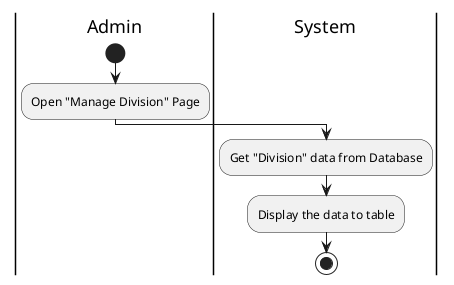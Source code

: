 @startuml GetDivision

skinparam ConditionEndStyle hline
skinparam conditionStyle diamond
skinparam Monochrome true
skinparam Shadowing false

|Admin|
start
:Open "Manage Division" Page;

|System|
:Get "Division" data from Database;
:Display the data to table;

stop

@enduml